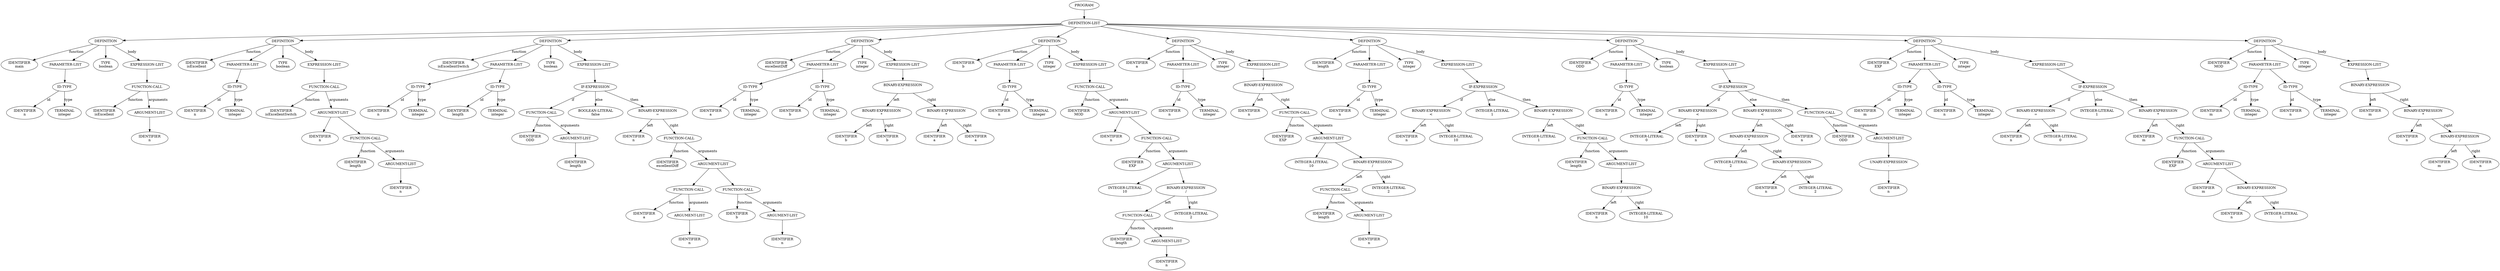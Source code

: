 digraph AST {
node0 [label="PROGRAM"]
node1 [label="DEFINITION-LIST"]
node2 [label="DEFINITION"]
node3 [label="IDENTIFIER\nmain"]
node4 [label="PARAMETER-LIST"]
node5 [label="ID-TYPE"]
node6 [label="IDENTIFIER\nn"]
node7 [label="TERMINAL\ninteger"]
node8 [label="TYPE\nboolean"]
node9 [label="EXPRESSION-LIST"]
node10 [label="FUNCTION-CALL"]
node11 [label="IDENTIFIER\nisExcellent"]
node12 [label="ARGUMENT-LIST"]
node13 [label="IDENTIFIER\nn"]
node14 [label="DEFINITION"]
node15 [label="IDENTIFIER\nisExcellent"]
node16 [label="PARAMETER-LIST"]
node17 [label="ID-TYPE"]
node18 [label="IDENTIFIER\nn"]
node19 [label="TERMINAL\ninteger"]
node20 [label="TYPE\nboolean"]
node21 [label="EXPRESSION-LIST"]
node22 [label="FUNCTION-CALL"]
node23 [label="IDENTIFIER\nisExcellentSwitch"]
node24 [label="ARGUMENT-LIST"]
node25 [label="IDENTIFIER\nn"]
node26 [label="FUNCTION-CALL"]
node27 [label="IDENTIFIER\nlength"]
node28 [label="ARGUMENT-LIST"]
node29 [label="IDENTIFIER\nn"]
node30 [label="DEFINITION"]
node31 [label="IDENTIFIER\nisExcellentSwitch"]
node32 [label="PARAMETER-LIST"]
node33 [label="ID-TYPE"]
node34 [label="IDENTIFIER\nn"]
node35 [label="TERMINAL\ninteger"]
node36 [label="ID-TYPE"]
node37 [label="IDENTIFIER\nlength"]
node38 [label="TERMINAL\ninteger"]
node39 [label="TYPE\nboolean"]
node40 [label="EXPRESSION-LIST"]
node41 [label="IF-EXPRESSION"]
node42 [label="FUNCTION-CALL"]
node43 [label="IDENTIFIER\nODD"]
node44 [label="ARGUMENT-LIST"]
node45 [label="IDENTIFIER\nlength"]
node46 [label="BOOLEAN-LITERAL\nfalse"]
node47 [label="BINARY-EXPRESSION\n="]
node48 [label="IDENTIFIER\nn"]
node49 [label="FUNCTION-CALL"]
node50 [label="IDENTIFIER\nexcellentDiff"]
node51 [label="ARGUMENT-LIST"]
node52 [label="FUNCTION-CALL"]
node53 [label="IDENTIFIER\na"]
node54 [label="ARGUMENT-LIST"]
node55 [label="IDENTIFIER\nn"]
node56 [label="FUNCTION-CALL"]
node57 [label="IDENTIFIER\nb"]
node58 [label="ARGUMENT-LIST"]
node59 [label="IDENTIFIER\nn"]
node60 [label="DEFINITION"]
node61 [label="IDENTIFIER\nexcellentDiff"]
node62 [label="PARAMETER-LIST"]
node63 [label="ID-TYPE"]
node64 [label="IDENTIFIER\na"]
node65 [label="TERMINAL\ninteger"]
node66 [label="ID-TYPE"]
node67 [label="IDENTIFIER\nb"]
node68 [label="TERMINAL\ninteger"]
node69 [label="TYPE\ninteger"]
node70 [label="EXPRESSION-LIST"]
node71 [label="BINARY-EXPRESSION\n-"]
node72 [label="BINARY-EXPRESSION\n*"]
node73 [label="IDENTIFIER\nb"]
node74 [label="IDENTIFIER\nb"]
node75 [label="BINARY-EXPRESSION\n*"]
node76 [label="IDENTIFIER\na"]
node77 [label="IDENTIFIER\na"]
node78 [label="DEFINITION"]
node79 [label="IDENTIFIER\nb"]
node80 [label="PARAMETER-LIST"]
node81 [label="ID-TYPE"]
node82 [label="IDENTIFIER\nn"]
node83 [label="TERMINAL\ninteger"]
node84 [label="TYPE\ninteger"]
node85 [label="EXPRESSION-LIST"]
node86 [label="FUNCTION-CALL"]
node87 [label="IDENTIFIER\nMOD"]
node88 [label="ARGUMENT-LIST"]
node89 [label="IDENTIFIER\nn"]
node90 [label="FUNCTION-CALL"]
node91 [label="IDENTIFIER\nEXP"]
node92 [label="ARGUMENT-LIST"]
node93 [label="INTEGER-LITERAL\n10"]
node94 [label="BINARY-EXPRESSION\n/"]
node95 [label="FUNCTION-CALL"]
node96 [label="IDENTIFIER\nlength"]
node97 [label="ARGUMENT-LIST"]
node98 [label="IDENTIFIER\nn"]
node99 [label="INTEGER-LITERAL\n2"]
node100 [label="DEFINITION"]
node101 [label="IDENTIFIER\na"]
node102 [label="PARAMETER-LIST"]
node103 [label="ID-TYPE"]
node104 [label="IDENTIFIER\nn"]
node105 [label="TERMINAL\ninteger"]
node106 [label="TYPE\ninteger"]
node107 [label="EXPRESSION-LIST"]
node108 [label="BINARY-EXPRESSION\n/"]
node109 [label="IDENTIFIER\nn"]
node110 [label="FUNCTION-CALL"]
node111 [label="IDENTIFIER\nEXP"]
node112 [label="ARGUMENT-LIST"]
node113 [label="INTEGER-LITERAL\n10"]
node114 [label="BINARY-EXPRESSION\n/"]
node115 [label="FUNCTION-CALL"]
node116 [label="IDENTIFIER\nlength"]
node117 [label="ARGUMENT-LIST"]
node118 [label="IDENTIFIER\nn"]
node119 [label="INTEGER-LITERAL\n2"]
node120 [label="DEFINITION"]
node121 [label="IDENTIFIER\nlength"]
node122 [label="PARAMETER-LIST"]
node123 [label="ID-TYPE"]
node124 [label="IDENTIFIER\nn"]
node125 [label="TERMINAL\ninteger"]
node126 [label="TYPE\ninteger"]
node127 [label="EXPRESSION-LIST"]
node128 [label="IF-EXPRESSION"]
node129 [label="BINARY-EXPRESSION\n<"]
node130 [label="IDENTIFIER\nn"]
node131 [label="INTEGER-LITERAL\n10"]
node132 [label="INTEGER-LITERAL\n1"]
node133 [label="BINARY-EXPRESSION\n+"]
node134 [label="INTEGER-LITERAL\n1"]
node135 [label="FUNCTION-CALL"]
node136 [label="IDENTIFIER\nlength"]
node137 [label="ARGUMENT-LIST"]
node138 [label="BINARY-EXPRESSION\n/"]
node139 [label="IDENTIFIER\nn"]
node140 [label="INTEGER-LITERAL\n10"]
node141 [label="DEFINITION"]
node142 [label="IDENTIFIER\nODD"]
node143 [label="PARAMETER-LIST"]
node144 [label="ID-TYPE"]
node145 [label="IDENTIFIER\nn"]
node146 [label="TERMINAL\ninteger"]
node147 [label="TYPE\nboolean"]
node148 [label="EXPRESSION-LIST"]
node149 [label="IF-EXPRESSION"]
node150 [label="BINARY-EXPRESSION\n<"]
node151 [label="INTEGER-LITERAL\n0"]
node152 [label="IDENTIFIER\nn"]
node153 [label="BINARY-EXPRESSION\n<"]
node154 [label="BINARY-EXPRESSION\n*"]
node155 [label="INTEGER-LITERAL\n2"]
node156 [label="BINARY-EXPRESSION\n/"]
node157 [label="IDENTIFIER\nn"]
node158 [label="INTEGER-LITERAL\n2"]
node159 [label="IDENTIFIER\nn"]
node160 [label="FUNCTION-CALL"]
node161 [label="IDENTIFIER\nODD"]
node162 [label="ARGUMENT-LIST"]
node163 [label="UNARY-EXPRESSION\n-"]
node164 [label="IDENTIFIER\nn"]
node165 [label="DEFINITION"]
node166 [label="IDENTIFIER\nEXP"]
node167 [label="PARAMETER-LIST"]
node168 [label="ID-TYPE"]
node169 [label="IDENTIFIER\nm"]
node170 [label="TERMINAL\ninteger"]
node171 [label="ID-TYPE"]
node172 [label="IDENTIFIER\nn"]
node173 [label="TERMINAL\ninteger"]
node174 [label="TYPE\ninteger"]
node175 [label="EXPRESSION-LIST"]
node176 [label="IF-EXPRESSION"]
node177 [label="BINARY-EXPRESSION\n="]
node178 [label="IDENTIFIER\nn"]
node179 [label="INTEGER-LITERAL\n0"]
node180 [label="INTEGER-LITERAL\n1"]
node181 [label="BINARY-EXPRESSION\n*"]
node182 [label="IDENTIFIER\nm"]
node183 [label="FUNCTION-CALL"]
node184 [label="IDENTIFIER\nEXP"]
node185 [label="ARGUMENT-LIST"]
node186 [label="IDENTIFIER\nm"]
node187 [label="BINARY-EXPRESSION\n-"]
node188 [label="IDENTIFIER\nn"]
node189 [label="INTEGER-LITERAL\n1"]
node190 [label="DEFINITION"]
node191 [label="IDENTIFIER\nMOD"]
node192 [label="PARAMETER-LIST"]
node193 [label="ID-TYPE"]
node194 [label="IDENTIFIER\nm"]
node195 [label="TERMINAL\ninteger"]
node196 [label="ID-TYPE"]
node197 [label="IDENTIFIER\nn"]
node198 [label="TERMINAL\ninteger"]
node199 [label="TYPE\ninteger"]
node200 [label="EXPRESSION-LIST"]
node201 [label="BINARY-EXPRESSION\n-"]
node202 [label="IDENTIFIER\nm"]
node203 [label="BINARY-EXPRESSION\n*"]
node204 [label="IDENTIFIER\nn"]
node205 [label="BINARY-EXPRESSION\n/"]
node206 [label="IDENTIFIER\nm"]
node207 [label="IDENTIFIER\nn"]
node2 -> node3 [label="function"]
node5 -> node6 [label="id"]
node5 -> node7 [label="type"]
node4 -> node5
node2 -> node4
node2 -> node8
node10 -> node11 [label="function"]
node12 -> node13
node10 -> node12 [label="arguments"]
node9 -> node10
node2 -> node9 [label="body"]
node1 -> node2
node14 -> node15 [label="function"]
node17 -> node18 [label="id"]
node17 -> node19 [label="type"]
node16 -> node17
node14 -> node16
node14 -> node20
node22 -> node23 [label="function"]
node24 -> node25
node26 -> node27 [label="function"]
node28 -> node29
node26 -> node28 [label="arguments"]
node24 -> node26
node22 -> node24 [label="arguments"]
node21 -> node22
node14 -> node21 [label="body"]
node1 -> node14
node30 -> node31 [label="function"]
node33 -> node34 [label="id"]
node33 -> node35 [label="type"]
node32 -> node33
node36 -> node37 [label="id"]
node36 -> node38 [label="type"]
node32 -> node36
node30 -> node32
node30 -> node39
node42 -> node43 [label="function"]
node44 -> node45
node42 -> node44 [label="arguments"]
node41 -> node42 [label="if"]
node41 -> node46 [label="else"]
node47 -> node48 [label="left"]
node49 -> node50 [label="function"]
node52 -> node53 [label="function"]
node54 -> node55
node52 -> node54 [label="arguments"]
node51 -> node52
node56 -> node57 [label="function"]
node58 -> node59
node56 -> node58 [label="arguments"]
node51 -> node56
node49 -> node51 [label="arguments"]
node47 -> node49 [label="right"]
node41 -> node47 [label="then"]
node40 -> node41
node30 -> node40 [label="body"]
node1 -> node30
node60 -> node61 [label="function"]
node63 -> node64 [label="id"]
node63 -> node65 [label="type"]
node62 -> node63
node66 -> node67 [label="id"]
node66 -> node68 [label="type"]
node62 -> node66
node60 -> node62
node60 -> node69
node72 -> node73 [label="left"]
node72 -> node74 [label="right"]
node71 -> node72 [label="left"]
node75 -> node76 [label="left"]
node75 -> node77 [label="right"]
node71 -> node75 [label="right"]
node70 -> node71
node60 -> node70 [label="body"]
node1 -> node60
node78 -> node79 [label="function"]
node81 -> node82 [label="id"]
node81 -> node83 [label="type"]
node80 -> node81
node78 -> node80
node78 -> node84
node86 -> node87 [label="function"]
node88 -> node89
node90 -> node91 [label="function"]
node92 -> node93
node95 -> node96 [label="function"]
node97 -> node98
node95 -> node97 [label="arguments"]
node94 -> node95 [label="left"]
node94 -> node99 [label="right"]
node92 -> node94
node90 -> node92 [label="arguments"]
node88 -> node90
node86 -> node88 [label="arguments"]
node85 -> node86
node78 -> node85 [label="body"]
node1 -> node78
node100 -> node101 [label="function"]
node103 -> node104 [label="id"]
node103 -> node105 [label="type"]
node102 -> node103
node100 -> node102
node100 -> node106
node108 -> node109 [label="left"]
node110 -> node111 [label="function"]
node112 -> node113
node115 -> node116 [label="function"]
node117 -> node118
node115 -> node117 [label="arguments"]
node114 -> node115 [label="left"]
node114 -> node119 [label="right"]
node112 -> node114
node110 -> node112 [label="arguments"]
node108 -> node110 [label="right"]
node107 -> node108
node100 -> node107 [label="body"]
node1 -> node100
node120 -> node121 [label="function"]
node123 -> node124 [label="id"]
node123 -> node125 [label="type"]
node122 -> node123
node120 -> node122
node120 -> node126
node129 -> node130 [label="left"]
node129 -> node131 [label="right"]
node128 -> node129 [label="if"]
node128 -> node132 [label="else"]
node133 -> node134 [label="left"]
node135 -> node136 [label="function"]
node138 -> node139 [label="left"]
node138 -> node140 [label="right"]
node137 -> node138
node135 -> node137 [label="arguments"]
node133 -> node135 [label="right"]
node128 -> node133 [label="then"]
node127 -> node128
node120 -> node127 [label="body"]
node1 -> node120
node141 -> node142 [label="function"]
node144 -> node145 [label="id"]
node144 -> node146 [label="type"]
node143 -> node144
node141 -> node143
node141 -> node147
node150 -> node151 [label="left"]
node150 -> node152 [label="right"]
node149 -> node150 [label="if"]
node154 -> node155 [label="left"]
node156 -> node157 [label="left"]
node156 -> node158 [label="right"]
node154 -> node156 [label="right"]
node153 -> node154 [label="left"]
node153 -> node159 [label="right"]
node149 -> node153 [label="else"]
node160 -> node161 [label="function"]
node163 -> node164
node162 -> node163
node160 -> node162 [label="arguments"]
node149 -> node160 [label="then"]
node148 -> node149
node141 -> node148 [label="body"]
node1 -> node141
node165 -> node166 [label="function"]
node168 -> node169 [label="id"]
node168 -> node170 [label="type"]
node167 -> node168
node171 -> node172 [label="id"]
node171 -> node173 [label="type"]
node167 -> node171
node165 -> node167
node165 -> node174
node177 -> node178 [label="left"]
node177 -> node179 [label="right"]
node176 -> node177 [label="if"]
node176 -> node180 [label="else"]
node181 -> node182 [label="left"]
node183 -> node184 [label="function"]
node185 -> node186
node187 -> node188 [label="left"]
node187 -> node189 [label="right"]
node185 -> node187
node183 -> node185 [label="arguments"]
node181 -> node183 [label="right"]
node176 -> node181 [label="then"]
node175 -> node176
node165 -> node175 [label="body"]
node1 -> node165
node190 -> node191 [label="function"]
node193 -> node194 [label="id"]
node193 -> node195 [label="type"]
node192 -> node193
node196 -> node197 [label="id"]
node196 -> node198 [label="type"]
node192 -> node196
node190 -> node192
node190 -> node199
node201 -> node202 [label="left"]
node203 -> node204 [label="left"]
node205 -> node206 [label="left"]
node205 -> node207 [label="right"]
node203 -> node205 [label="right"]
node201 -> node203 [label="right"]
node200 -> node201
node190 -> node200 [label="body"]
node1 -> node190
node0 -> node1
}